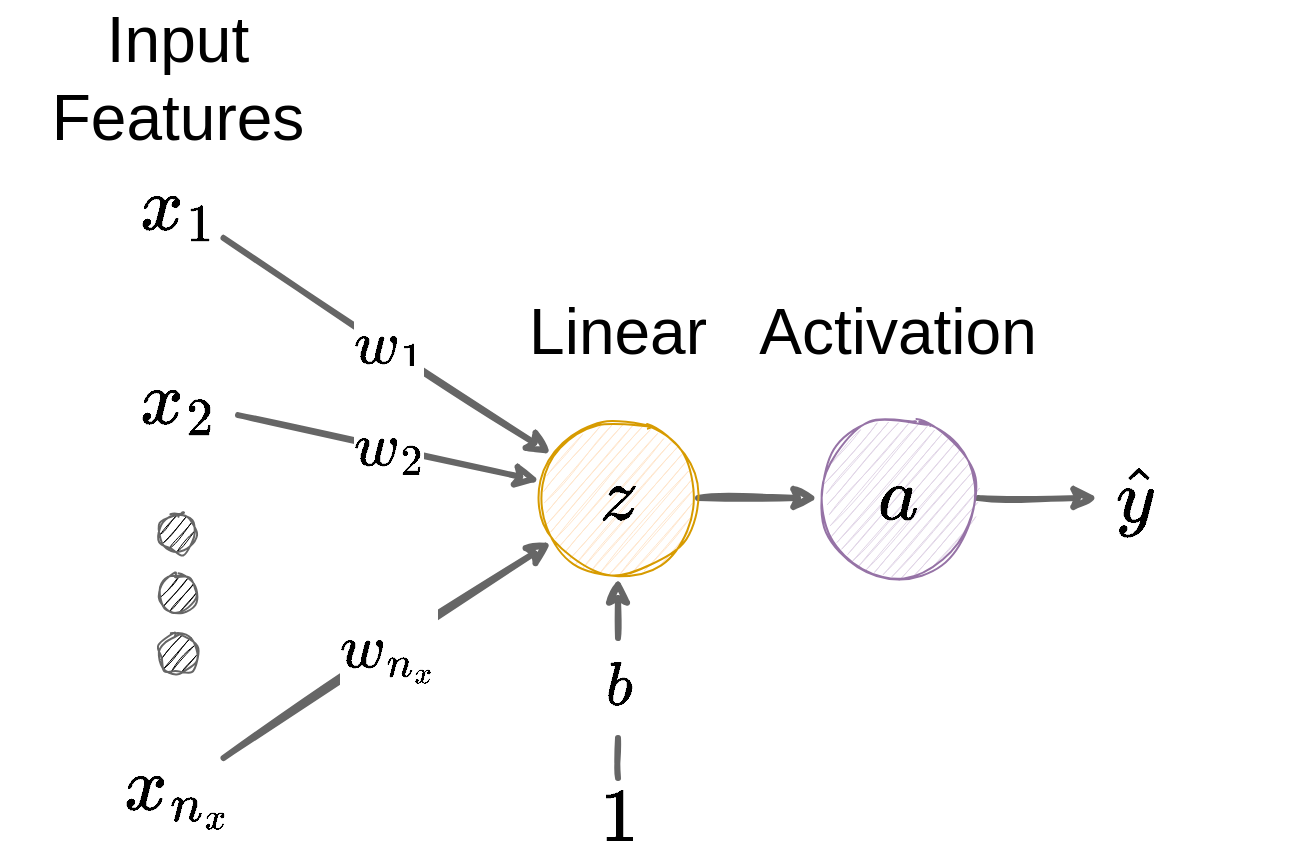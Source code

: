 <mxfile version="15.4.0" type="device"><diagram id="4wz7xuQKJkNMHfDtHuGY" name="Page-1"><mxGraphModel dx="1106" dy="2000" grid="1" gridSize="10" guides="1" tooltips="1" connect="1" arrows="1" fold="1" page="1" pageScale="1" pageWidth="850" pageHeight="1100" math="1" shadow="0"><root><mxCell id="0"/><mxCell id="1" parent="0"/><mxCell id="ma1jWITB2S8ZxH0wA29_-26" value="$$w_1$$" style="sketch=1;orthogonalLoop=1;jettySize=auto;html=1;fontSize=26;strokeWidth=3;fillColor=#f5f5f5;strokeColor=#666666;endArrow=classic;endFill=1;" parent="1" source="br9fYgsfnUWQipwMjF4k-6" target="ma1jWITB2S8ZxH0wA29_-25" edge="1"><mxGeometry relative="1" as="geometry"><mxPoint x="152.349" y="103.527" as="sourcePoint"/></mxGeometry></mxCell><mxCell id="ma1jWITB2S8ZxH0wA29_-27" value="$$w_2$$" style="sketch=1;orthogonalLoop=1;jettySize=auto;html=1;fontSize=26;strokeWidth=3;fillColor=#f5f5f5;strokeColor=#666666;endArrow=classic;endFill=1;" parent="1" source="br9fYgsfnUWQipwMjF4k-7" target="ma1jWITB2S8ZxH0wA29_-25" edge="1"><mxGeometry relative="1" as="geometry"><mxPoint x="158.917" y="196.245" as="sourcePoint"/></mxGeometry></mxCell><mxCell id="ma1jWITB2S8ZxH0wA29_-28" value="$$w_{n_x}$$" style="sketch=1;orthogonalLoop=1;jettySize=auto;html=1;fontSize=26;strokeWidth=3;fillColor=#f5f5f5;strokeColor=#666666;endArrow=classic;endFill=1;" parent="1" source="br9fYgsfnUWQipwMjF4k-8" target="ma1jWITB2S8ZxH0wA29_-25" edge="1"><mxGeometry relative="1" as="geometry"><mxPoint x="152.349" y="376.473" as="sourcePoint"/></mxGeometry></mxCell><mxCell id="ma1jWITB2S8ZxH0wA29_-23" value="" style="group;fontSize=32;" parent="1" vertex="1" connectable="0"><mxGeometry x="110" y="248" width="20" height="80" as="geometry"/></mxCell><mxCell id="ma1jWITB2S8ZxH0wA29_-10" value="" style="ellipse;whiteSpace=wrap;html=1;sketch=1;fontSize=32;strokeColor=#666666;fontColor=#333333;fillColor=#000000;aspect=fixed;" parent="ma1jWITB2S8ZxH0wA29_-23" vertex="1"><mxGeometry width="20" height="20" as="geometry"/></mxCell><mxCell id="ma1jWITB2S8ZxH0wA29_-12" value="" style="ellipse;whiteSpace=wrap;html=1;sketch=1;fontSize=32;strokeColor=#666666;fontColor=#333333;fillColor=#000000;aspect=fixed;" parent="ma1jWITB2S8ZxH0wA29_-23" vertex="1"><mxGeometry y="30" width="20" height="20" as="geometry"/></mxCell><mxCell id="ma1jWITB2S8ZxH0wA29_-13" value="" style="ellipse;whiteSpace=wrap;html=1;sketch=1;fontSize=32;strokeColor=#666666;fontColor=#333333;fillColor=#000000;aspect=fixed;" parent="ma1jWITB2S8ZxH0wA29_-23" vertex="1"><mxGeometry y="60" width="20" height="20" as="geometry"/></mxCell><mxCell id="ma1jWITB2S8ZxH0wA29_-30" value="" style="edgeStyle=none;sketch=1;orthogonalLoop=1;jettySize=auto;html=1;fontSize=32;strokeWidth=3;fillColor=#f5f5f5;strokeColor=#666666;endArrow=classic;endFill=1;" parent="1" source="ma1jWITB2S8ZxH0wA29_-25" target="ma1jWITB2S8ZxH0wA29_-29" edge="1"><mxGeometry relative="1" as="geometry"/></mxCell><mxCell id="ma1jWITB2S8ZxH0wA29_-25" value="$$z$$" style="ellipse;whiteSpace=wrap;html=1;sketch=1;fontSize=32;fillColor=#ffe6cc;strokeColor=#d79b00;" parent="1" vertex="1"><mxGeometry x="300" y="200" width="80" height="80" as="geometry"/></mxCell><mxCell id="ma1jWITB2S8ZxH0wA29_-38" style="edgeStyle=none;rounded=1;sketch=1;orthogonalLoop=1;jettySize=auto;html=1;exitX=1;exitY=0.5;exitDx=0;exitDy=0;endArrow=classic;endFill=1;strokeWidth=3;fontSize=32;strokeColor=#666666;fillColor=#f5f5f5;" parent="1" source="ma1jWITB2S8ZxH0wA29_-29" edge="1"><mxGeometry relative="1" as="geometry"><mxPoint x="580" y="240" as="targetPoint"/></mxGeometry></mxCell><mxCell id="ma1jWITB2S8ZxH0wA29_-29" value="$$a$$" style="ellipse;whiteSpace=wrap;html=1;sketch=1;fontSize=32;fillColor=#e1d5e7;strokeColor=#9673a6;" parent="1" vertex="1"><mxGeometry x="440" y="200" width="80" height="80" as="geometry"/></mxCell><mxCell id="ma1jWITB2S8ZxH0wA29_-32" value="Input Features" style="text;html=1;strokeColor=none;fillColor=none;align=center;verticalAlign=middle;whiteSpace=wrap;rounded=0;sketch=1;fontSize=32;" parent="1" vertex="1"><mxGeometry x="100" y="20" width="40" height="20" as="geometry"/></mxCell><mxCell id="ma1jWITB2S8ZxH0wA29_-33" value="Linear" style="text;html=1;strokeColor=none;fillColor=none;align=center;verticalAlign=middle;whiteSpace=wrap;rounded=0;sketch=1;fontSize=32;" parent="1" vertex="1"><mxGeometry x="320" y="147" width="40" height="20" as="geometry"/></mxCell><mxCell id="ma1jWITB2S8ZxH0wA29_-34" value="Activation" style="text;html=1;strokeColor=none;fillColor=none;align=center;verticalAlign=middle;whiteSpace=wrap;rounded=0;sketch=1;fontSize=32;" parent="1" vertex="1"><mxGeometry x="460" y="147" width="40" height="20" as="geometry"/></mxCell><mxCell id="ma1jWITB2S8ZxH0wA29_-40" value="$$\hat y$$" style="text;html=1;align=center;verticalAlign=middle;resizable=0;points=[];autosize=1;fontSize=32;" parent="1" vertex="1"><mxGeometry x="518" y="220" width="160" height="40" as="geometry"/></mxCell><mxCell id="ma1jWITB2S8ZxH0wA29_-41" value="$$1$$" style="text;html=1;align=center;verticalAlign=middle;resizable=0;points=[];autosize=1;fontSize=32;" parent="1" vertex="1"><mxGeometry x="290" y="380" width="100" height="40" as="geometry"/></mxCell><mxCell id="ma1jWITB2S8ZxH0wA29_-42" value="" style="endArrow=classic;html=1;strokeWidth=3;fontSize=32;spacing=0;endSize=6;labelBackgroundColor=none;labelBorderColor=none;strokeColor=#666666;sketch=1;" parent="1" source="ma1jWITB2S8ZxH0wA29_-45" target="ma1jWITB2S8ZxH0wA29_-25" edge="1"><mxGeometry x="0.048" width="50" height="50" relative="1" as="geometry"><mxPoint x="340" y="322" as="sourcePoint"/><mxPoint x="370" y="330" as="targetPoint"/><mxPoint y="-1" as="offset"/></mxGeometry></mxCell><mxCell id="ma1jWITB2S8ZxH0wA29_-45" value="$$b$$" style="text;align=center;verticalAlign=middle;resizable=0;points=[];autosize=1;fontSize=26;fontColor=#000000;spacingTop=0;spacing=6;labelBorderColor=none;html=1;" parent="1" vertex="1"><mxGeometry x="290" y="310" width="100" height="50" as="geometry"/></mxCell><mxCell id="ma1jWITB2S8ZxH0wA29_-47" value="" style="endArrow=none;html=1;strokeWidth=3;fontSize=32;spacing=0;endSize=6;labelBackgroundColor=none;labelBorderColor=none;endFill=0;strokeColor=#666666;sketch=1;" parent="1" source="ma1jWITB2S8ZxH0wA29_-41" target="ma1jWITB2S8ZxH0wA29_-45" edge="1"><mxGeometry x="0.048" width="50" height="50" relative="1" as="geometry"><mxPoint x="340" y="385" as="sourcePoint"/><mxPoint x="340" y="280" as="targetPoint"/><mxPoint y="-1" as="offset"/></mxGeometry></mxCell><mxCell id="br9fYgsfnUWQipwMjF4k-6" value="$$x_1$$" style="text;html=1;strokeColor=none;fillColor=none;align=center;verticalAlign=middle;whiteSpace=wrap;rounded=0;fontSize=32;" parent="1" vertex="1"><mxGeometry x="90" y="80" width="60" height="30" as="geometry"/></mxCell><mxCell id="br9fYgsfnUWQipwMjF4k-7" value="$$x_2$$" style="text;html=1;strokeColor=none;fillColor=none;align=center;verticalAlign=middle;whiteSpace=wrap;rounded=0;fontSize=32;" parent="1" vertex="1"><mxGeometry x="90" y="177" width="60" height="30" as="geometry"/></mxCell><mxCell id="br9fYgsfnUWQipwMjF4k-8" value="$$x_{n_x}$$" style="text;html=1;strokeColor=none;fillColor=none;align=center;verticalAlign=middle;whiteSpace=wrap;rounded=0;fontSize=32;" parent="1" vertex="1"><mxGeometry x="90" y="370" width="60" height="30" as="geometry"/></mxCell></root></mxGraphModel></diagram></mxfile>